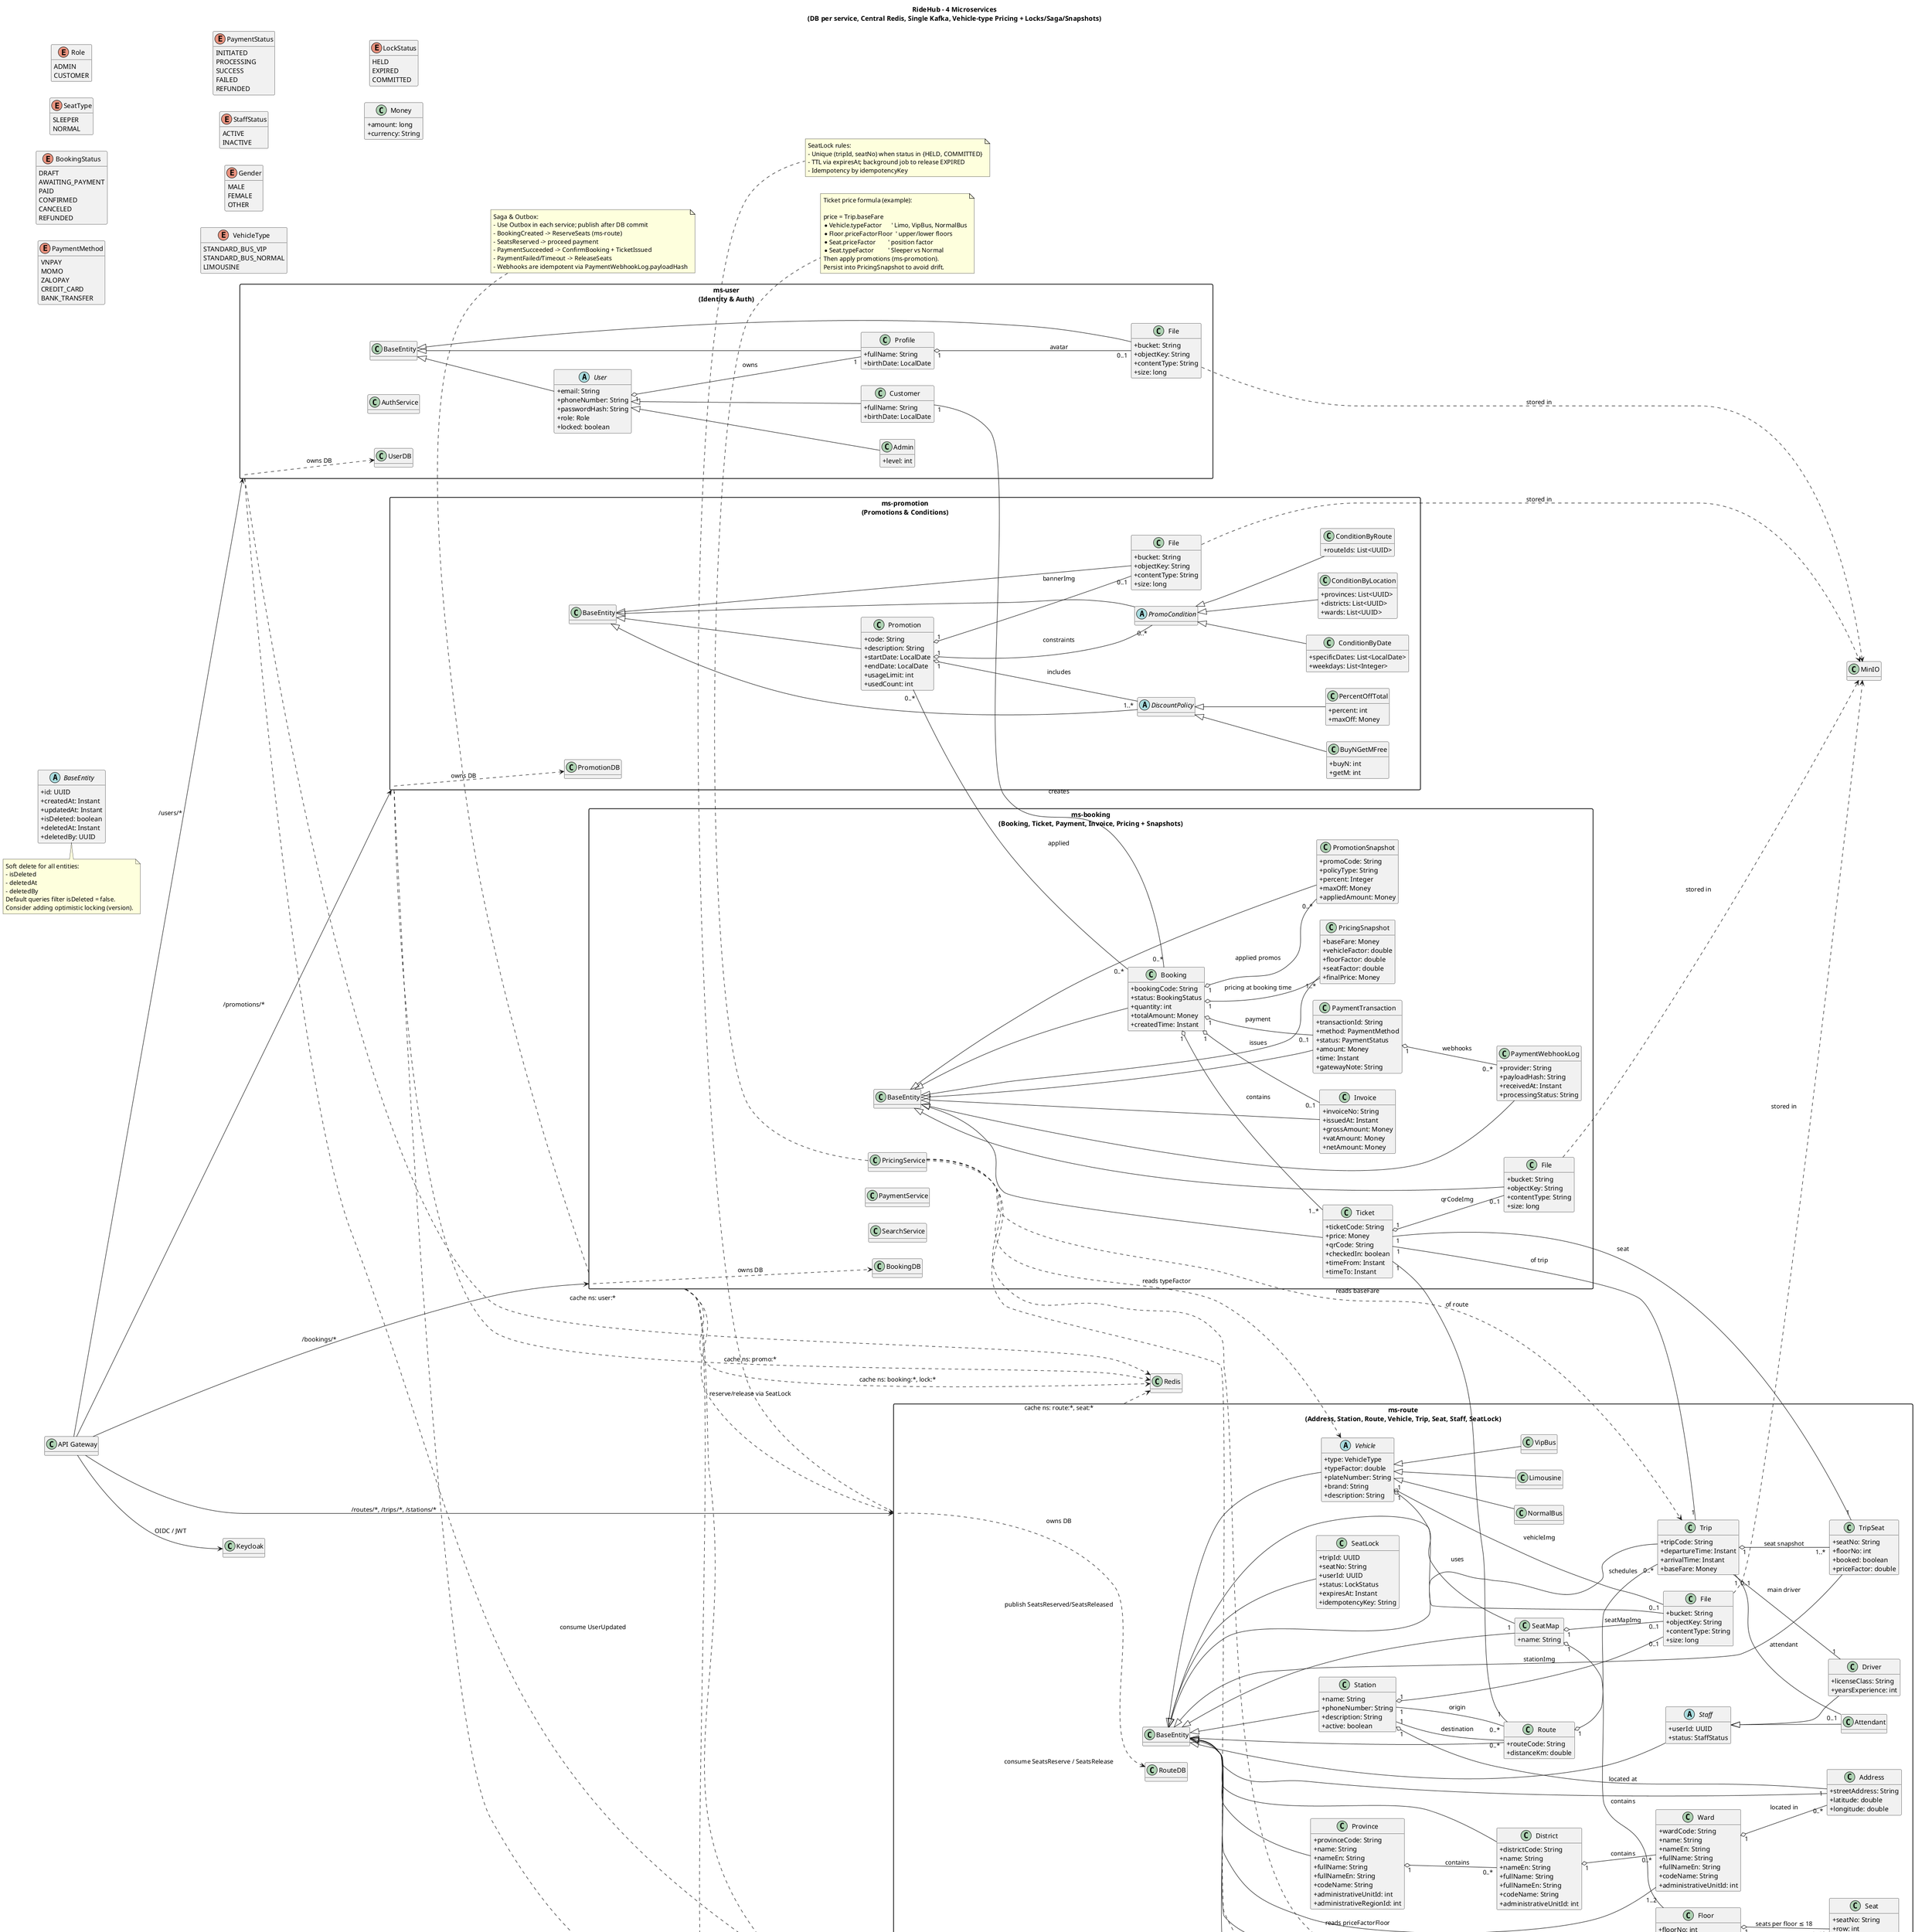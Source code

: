@startuml
title RideHub – 4 Microservices\n(DB per service, Central Redis, Single Kafka, Vehicle-type Pricing + Locks/Saga/Snapshots)

left to right direction
hide methods
skinparam packageStyle rectangle
skinparam shadowing false
skinparam classAttributeIconSize 0

' =============================
'              ENUMS
' =============================
enum Role {
  ADMIN
  CUSTOMER
}

enum SeatType {
  SLEEPER
  NORMAL
}
enum BookingStatus {
  DRAFT
  AWAITING_PAYMENT
  PAID
  CONFIRMED
  CANCELED
  REFUNDED
}

enum PaymentMethod {
  VNPAY
  MOMO
  ZALOPAY
  CREDIT_CARD
  BANK_TRANSFER
}

enum PaymentStatus {
  INITIATED
  PROCESSING
  SUCCESS
  FAILED
  REFUNDED
}

enum StaffStatus {
  ACTIVE
  INACTIVE
}

enum Gender {
  MALE
  FEMALE
  OTHER
}

enum VehicleType {
  STANDARD_BUS_VIP
  STANDARD_BUS_NORMAL
  LIMOUSINE
}
enum LockStatus {
  HELD
  EXPIRED
  COMMITTED
}

' =============================
'      EXTERNAL COMPONENTS
' =============================
class "API Gateway" as GATEWAY
class "Keycloak"   as KEYCLOAK
class "Kafka"      as KAFKA
class "Redis"      as REDIS
class "MinIO"      as MINIO

' =============================
'        BASE ENTITY
' =============================
abstract class BaseEntity {
  +id: UUID
  +createdAt: Instant
  +updatedAt: Instant
  +isDeleted: boolean
  +deletedAt: Instant
  +deletedBy: UUID
}

' =============================
'          MS-USER
' =============================
package "ms-user\n(Identity & Auth)" as MS_USER {

  abstract class User extends BaseEntity {
    +email: String
    +phoneNumber: String
    +passwordHash: String
    +role: Role
    +locked: boolean
  }

  class Customer extends User {
    +fullName: String
    +birthDate: LocalDate
  }

  class Admin extends User {
    +level: int
  }

  class Profile extends BaseEntity {
    +fullName: String
    +birthDate: LocalDate
  }

  class AuthService

  class "UserDB" as USERDB
  ' ---- File storage metadata (replicated per service) ----
  class File extends BaseEntity {
    +bucket: String
    +objectKey: String
    +contentType: String
    +size: long
  }

  ' Image association
  Profile "1" o-- "0..1" File : "avatar"

  ' Storage link
  File ..> MINIO : "stored in"

}

User "1" o-- "1" Profile : "owns"

' =============================
'          MS-ROUTE
' =============================
package "ms-route\n(Address, Station, Route, Vehicle, Trip, Seat, Staff, SeatLock)" as MS_ROUTE {

  ' ----- Vietnam Address Hierarchy -----
  class Province extends BaseEntity {
    +provinceCode: String
    +name: String
    +nameEn: String
    +fullName: String
    +fullNameEn: String
    +codeName: String
    +administrativeUnitId: int
    +administrativeRegionId: int
  }

  class District extends BaseEntity {
    +districtCode: String
    +name: String
    +nameEn: String
    +fullName: String
    +fullNameEn: String
    +codeName: String
    +administrativeUnitId: int
  }

  class Ward extends BaseEntity {
    +wardCode: String
    +name: String
    +nameEn: String
    +fullName: String
    +fullNameEn: String
    +codeName: String
    +administrativeUnitId: int
  }

  class Address extends BaseEntity {
    +streetAddress: String
    +latitude: double
    +longitude: double
  }

  ' ----- Station / Route / Fleet / Trips -----
  class Station extends BaseEntity {
    +name: String
    +phoneNumber: String
    +description: String
    +active: boolean
  }

  class Route extends BaseEntity {
    +routeCode: String
    +distanceKm: double
  }

  abstract class Vehicle extends BaseEntity {
    +type: VehicleType
    +typeFactor: double
    +plateNumber: String
    +brand: String
    +description: String
  }
  class VipBus extends Vehicle
  class NormalBus extends Vehicle
  class Limousine   extends Vehicle

  class SeatMap extends BaseEntity {
    +name: String
  }

  class Floor extends BaseEntity {
    +floorNo: int
    +priceFactorFloor: double
  }

  class Seat extends BaseEntity {
    +seatNo: String
    +row: int
    +col: int
    +priceFactor: double
    +type: SeatType
  }

  class Trip extends BaseEntity {
    +tripCode: String
    +departureTime: Instant
    +arrivalTime: Instant
    +baseFare: Money
  }

  class TripSeat extends BaseEntity {
    +seatNo: String
    +floorNo: int
    +booked: boolean
    +priceFactor: double
  }

  ' ---- Staff (chỉ thuộc tính vận hành, PII chính ở ms-user) ----
  abstract class Staff extends BaseEntity {
    +userId: UUID
    +status: StaffStatus
  }

  class Driver extends Staff {
    +licenseClass: String
    +yearsExperience: int
  }

  class Attendant extends Staff

  ' ---- SeatLock: nguồn sự thật giữ chỗ ----
  class SeatLock extends BaseEntity {
    +tripId: UUID
    +seatNo: String
    +userId: UUID
    +status: LockStatus
    +expiresAt: Instant
    +idempotencyKey: String
  }

  class "RouteDB" as ROUTEDB
  ' ---- File storage metadata (replicated per service) ----
  class File extends BaseEntity {
    +bucket: String
    +objectKey: String
    +contentType: String
    +size: long
  }

  ' Image associations
  Station "1" o-- "0..1" File : "stationImg"
  Vehicle "1" o-- "0..1" File : "vehicleImg"
  SeatMap "1" o-- "0..1" File : "seatMapImg"

  ' Storage link
  File ..> MINIO : "stored in"

}

' Address relations (inside ms-route)
Province "1" o-- "0..*" District : "contains"
District "1" o-- "0..*" Ward : "contains"
Ward "1" o-- "0..*" Address : "located in"

' Station located at Address
Station "1" o-- "1" Address : "located at"

' Route / Trip / Seats / Staff
Station "1" -- "0..*" Route : "origin"
Station "1" -- "0..*" Route : "destination"
Route "1" o-- "0..*" Trip : "schedules"
Trip "1" o-- "1..*" TripSeat : "seat snapshot"
Trip "1" -- "1" Driver : "main driver"
Trip "0..1" -- "0..1" Attendant : "attendant"
Vehicle "1" o-- "1" SeatMap : "uses"
SeatMap "1" o-- "1..2" Floor : "contains"
Floor "1" o-- "1..18" Seat : "seats per floor ≤ 18"

' =============================
'          MS-BOOKING
' =============================
package "ms-booking\n(Booking, Ticket, Payment, Invoice, Pricing + Snapshots)" as MS_BOOK {

  class Ticket extends BaseEntity {
    +ticketCode: String
    +price: Money
    +qrCode: String
    +checkedIn: boolean
    +timeFrom: Instant
    +timeTo: Instant
  }

  class Booking extends BaseEntity {
    +bookingCode: String
    +status: BookingStatus
    +quantity: int
    +totalAmount: Money
    +createdTime: Instant
  }

  class Invoice extends BaseEntity {
    +invoiceNo: String
    +issuedAt: Instant
    +grossAmount: Money
    +vatAmount: Money
    +netAmount: Money
  }

  class PaymentTransaction extends BaseEntity {
    +transactionId: String
    +method: PaymentMethod
    +status: PaymentStatus
    +amount: Money
    +time: Instant
    +gatewayNote: String
  }

  ' ---- Snapshots để cố định giá & khuyến mãi theo thời điểm ----
  class PricingSnapshot extends BaseEntity {
    +baseFare: Money
    +vehicleFactor: double
    +floorFactor: double
    +seatFactor: double
    +finalPrice: Money
  }

  class PromotionSnapshot extends BaseEntity {
    +promoCode: String
    +policyType: String
    +percent: Integer
    +maxOff: Money
    +appliedAmount: Money
  }

  ' ---- Lưu webhook thanh toán (idempotency) ----
  class PaymentWebhookLog extends BaseEntity {
    +provider: String
    +payloadHash: String
    +receivedAt: Instant
    +processingStatus: String
  }

  class PricingService
  class PaymentService
  class SearchService

  class "BookingDB" as BOOKDB
  ' ---- File storage metadata (replicated per service) ----
  class File extends BaseEntity {
    +bucket: String
    +objectKey: String
    +contentType: String
    +size: long
  }

  ' Image association
  Ticket "1" o-- "0..1" File : "qrCodeImg"

  ' Storage link
  File ..> MINIO : "stored in"

}

Customer "1" -- "0..*" Booking : "creates"
Booking "1" o-- "1..*" Ticket : "contains"
Ticket "1" -- "1" TripSeat : "seat"
Ticket "1" -- "1" Trip : "of trip"
Ticket "1" -- "1" Route : "of route"
Booking "1" o-- "0..1" Invoice : "issues"
Booking "1" o-- "0..1" PaymentTransaction : "payment"
Booking "1" o-- "1..*" PricingSnapshot : "pricing at booking time"
Booking "1" o-- "0..*" PromotionSnapshot : "applied promos"
PaymentTransaction "1" o-- "0..*" PaymentWebhookLog : "webhooks"

' Pricing dependency (reads vehicle & seat data from ms-route)
PricingService ..> Trip : "reads baseFare"
PricingService ..> Vehicle : "reads typeFactor"
PricingService ..> Floor : "reads priceFactorFloor"
PricingService ..> Seat : "reads priceFactor"

' =============================
'          MS-PROMOTION
' =============================
package "ms-promotion\n(Promotions & Conditions)" as MS_PROMO {

  class Promotion extends BaseEntity {
    +code: String
    +description: String
    +startDate: LocalDate
    +endDate: LocalDate
    +usageLimit: int
    +usedCount: int
  }

  abstract class DiscountPolicy extends BaseEntity

  class BuyNGetMFree extends DiscountPolicy {
    +buyN: int
    +getM: int
  }

  class PercentOffTotal extends DiscountPolicy {
    +percent: int
    +maxOff: Money
  }

  abstract class PromoCondition extends BaseEntity

  class ConditionByRoute extends PromoCondition {
    +routeIds: List<UUID>
  }

  class ConditionByDate extends PromoCondition {
    +specificDates: List<LocalDate>
    +weekdays: List<Integer>
  }

  class ConditionByLocation extends PromoCondition {
    +provinces: List<UUID>
    +districts: List<UUID>
    +wards: List<UUID>
  }

  class "PromotionDB" as PROMODB
  ' ---- File storage metadata (replicated per service) ----
  class File extends BaseEntity {
    +bucket: String
    +objectKey: String
    +contentType: String
    +size: long
  }

  ' Image association
  Promotion "1" o-- "0..1" File : "bannerImg"

  ' Storage link
  File ..> MINIO : "stored in"

}

Promotion "1" o-- "1..*" DiscountPolicy : "includes"
Promotion "1" o-- "0..*" PromoCondition : "constraints"
Promotion "0..*" -- "0..*" Booking : "applied"

' =============================
'     GATEWAY / AUTH / INFRA
' =============================
GATEWAY --> KEYCLOAK : "OIDC / JWT"
GATEWAY --> MS_USER  : "/users/*"
GATEWAY --> MS_ROUTE : "/routes/*, /trips/*, /stations/*"
GATEWAY --> MS_BOOK  : "/bookings/*"
GATEWAY --> MS_PROMO : "/promotions/*"

' One central Redis (shared)
MS_USER ..>  REDIS : "cache ns: user:*"
MS_ROUTE ..> REDIS : "cache ns: route:*, seat:*"
MS_BOOK  ..> REDIS : "cache ns: booking:*, lock:*"
MS_PROMO ..> REDIS : "cache ns: promo:*"

' SeatLock dùng Redis lock + DB unique
MS_BOOK ..> MS_ROUTE : "reserve/release via SeatLock"
MS_ROUTE ..> KAFKA : "publish SeatsReserved/SeatsReleased"
MS_BOOK  ..> KAFKA : "consume seat events"

' Single Kafka (shared broker)
MS_BOOK  ..> KAFKA : "produce BookingCreated / PaymentSucceeded / TicketIssued"
MS_ROUTE ..> KAFKA : "consume SeatsReserve / SeatsRelease"
MS_PROMO ..> KAFKA : "consume PromoUpdated"
MS_USER  ..> KAFKA : "consume UserUpdated"

' DB-per-service
MS_USER ..>  USERDB  : "owns DB"
MS_ROUTE ..> ROUTEDB : "owns DB"
MS_BOOK  ..> BOOKDB  : "owns DB"
MS_PROMO ..> PROMODB : "owns DB"

' =============================
'          VALUE OBJECTS
' =============================
class Money {
  +amount: long
  +currency: String
}

' =============================
'            NOTES
' =============================
note bottom of PricingService
  Ticket price formula (example):

  price = Trip.baseFare
  * Vehicle.typeFactor      ' Limo, VipBus, NormalBus
  * Floor.priceFactorFloor  ' upper/lower floors
  * Seat.priceFactor        ' position factor
  * Seat.typeFactor         ' Sleeper vs Normal
  Then apply promotions (ms-promotion).
  Persist into PricingSnapshot to avoid drift.
end note

note bottom of MS_ROUTE
  SeatLock rules:
  - Unique (tripId, seatNo) when status in {HELD, COMMITTED}
  - TTL via expiresAt; background job to release EXPIRED
  - Idempotency by idempotencyKey
end note

note bottom of MS_BOOK
  Saga & Outbox:
  - Use Outbox in each service; publish after DB commit
  - BookingCreated -> ReserveSeats (ms-route)
  - SeatsReserved -> proceed payment
  - PaymentSucceeded -> ConfirmBooking + TicketIssued
  - PaymentFailed/Timeout -> ReleaseSeats
  - Webhooks are idempotent via PaymentWebhookLog.payloadHash
end note

note bottom of BaseEntity
  Soft delete for all entities:
  - isDeleted
  - deletedAt
  - deletedBy
  Default queries filter isDeleted = false.
  Consider adding optimistic locking (version).
end note

@enduml
